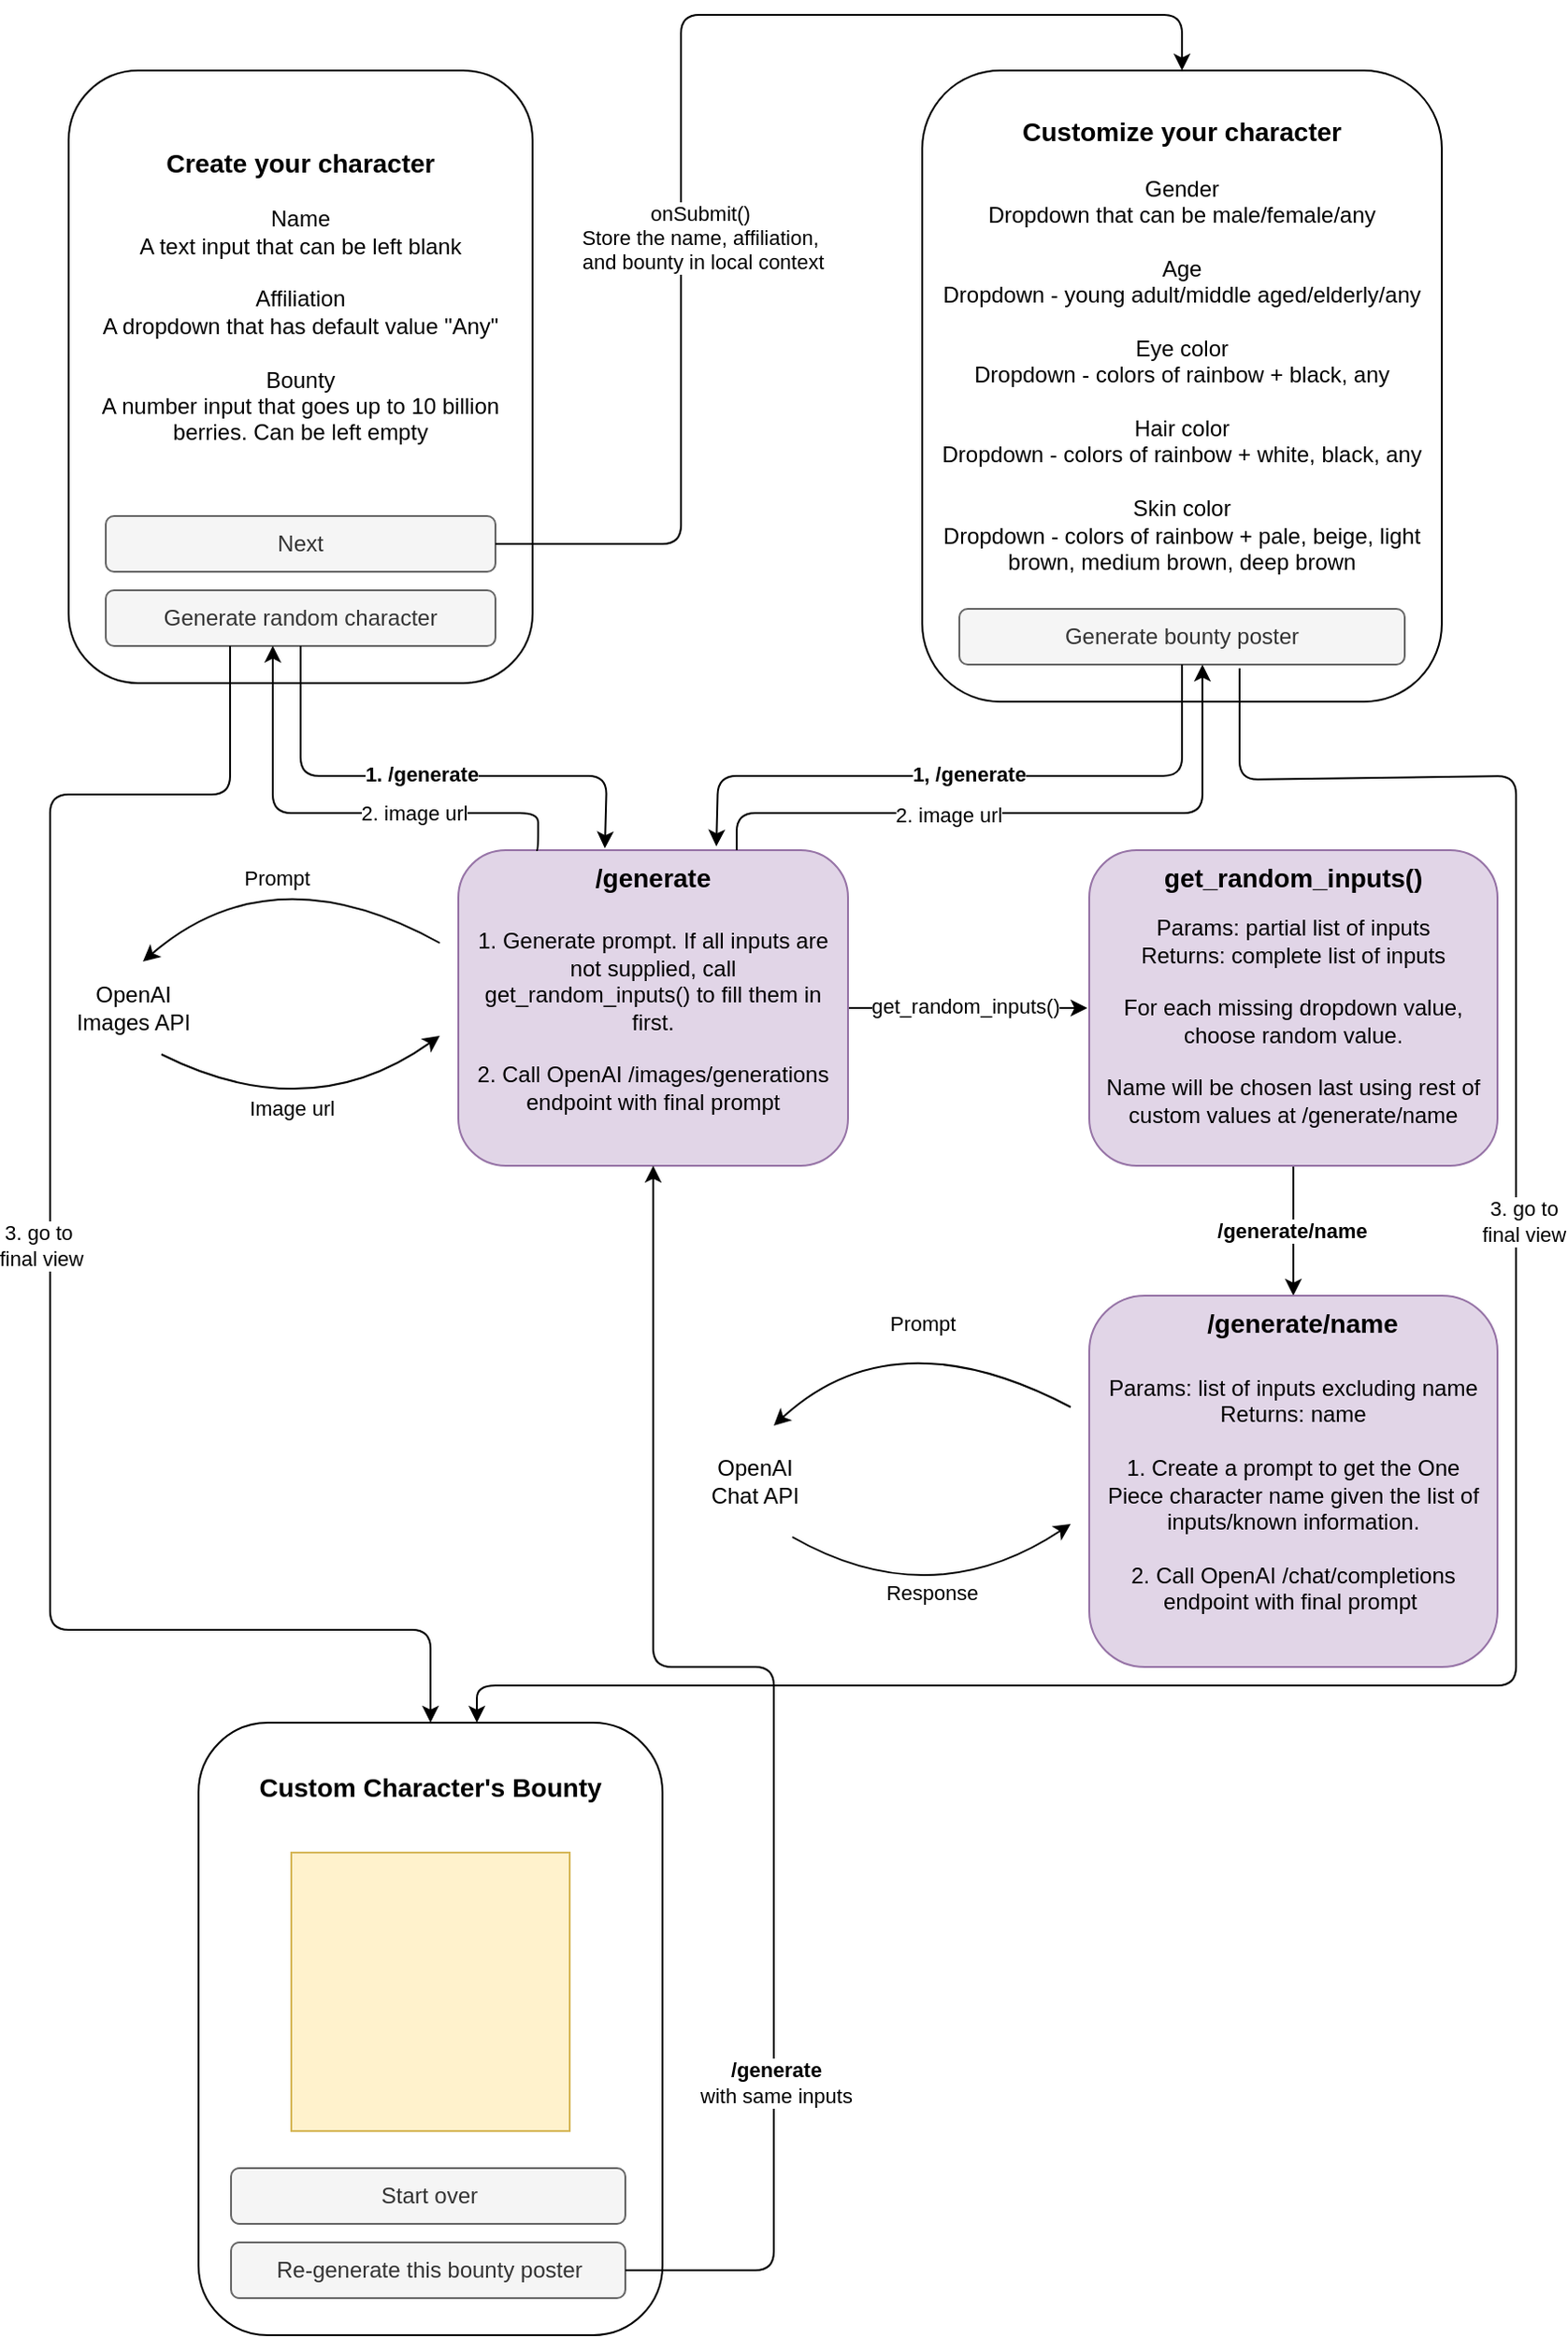 <mxfile version="26.0.8">
  <diagram name="Page-1" id="IVX245Gr6l-OIouRtwAm">
    <mxGraphModel dx="1156" dy="1120" grid="1" gridSize="10" guides="1" tooltips="1" connect="1" arrows="1" fold="1" page="1" pageScale="1" pageWidth="850" pageHeight="1100" math="0" shadow="0">
      <root>
        <mxCell id="0" />
        <mxCell id="1" parent="0" />
        <mxCell id="x0_VoWOY0ZmD_UFVMrzw-1" value="&lt;b&gt;&lt;font style=&quot;font-size: 14px;&quot;&gt;Create your character&lt;/font&gt;&lt;/b&gt;&lt;div&gt;&lt;br&gt;&lt;/div&gt;&lt;div&gt;Name&lt;/div&gt;&lt;div&gt;A text input that can be left blank&lt;/div&gt;&lt;div&gt;&lt;br&gt;&lt;/div&gt;&lt;div&gt;Affiliation&lt;/div&gt;&lt;div&gt;A dropdown that has default value &quot;Any&quot;&lt;/div&gt;&lt;div&gt;&lt;br&gt;&lt;/div&gt;&lt;div&gt;Bounty&lt;/div&gt;&lt;div&gt;A number input that goes up to 10 billion berries. Can be left empty&lt;/div&gt;&lt;div&gt;&lt;br&gt;&lt;/div&gt;&lt;div&gt;&lt;br&gt;&lt;/div&gt;&lt;div&gt;&lt;br&gt;&lt;/div&gt;&lt;div&gt;&lt;br&gt;&lt;/div&gt;&lt;div&gt;&lt;br&gt;&lt;/div&gt;&lt;div&gt;&lt;br&gt;&lt;/div&gt;" style="rounded=1;whiteSpace=wrap;html=1;labelPosition=center;verticalLabelPosition=middle;align=center;verticalAlign=middle;spacing=2;labelBorderColor=none;" vertex="1" parent="1">
          <mxGeometry x="40" y="90" width="250" height="330" as="geometry" />
        </mxCell>
        <mxCell id="x0_VoWOY0ZmD_UFVMrzw-2" value="Generate random character" style="rounded=1;whiteSpace=wrap;html=1;fillColor=#f5f5f5;strokeColor=#666666;fontColor=#333333;" vertex="1" parent="1">
          <mxGeometry x="60" y="370" width="210" height="30" as="geometry" />
        </mxCell>
        <mxCell id="x0_VoWOY0ZmD_UFVMrzw-3" value="Next" style="rounded=1;whiteSpace=wrap;html=1;fillColor=#f5f5f5;fontColor=#333333;strokeColor=#666666;" vertex="1" parent="1">
          <mxGeometry x="60" y="330" width="210" height="30" as="geometry" />
        </mxCell>
        <mxCell id="x0_VoWOY0ZmD_UFVMrzw-4" value="" style="endArrow=classic;html=1;rounded=1;curved=0;entryX=0.376;entryY=-0.006;entryDx=0;entryDy=0;entryPerimeter=0;" edge="1" parent="1" target="x0_VoWOY0ZmD_UFVMrzw-6">
          <mxGeometry width="50" height="50" relative="1" as="geometry">
            <mxPoint x="165" y="400" as="sourcePoint" />
            <mxPoint x="380" y="480" as="targetPoint" />
            <Array as="points">
              <mxPoint x="165" y="470" />
              <mxPoint x="330" y="470" />
            </Array>
          </mxGeometry>
        </mxCell>
        <mxCell id="x0_VoWOY0ZmD_UFVMrzw-5" value="1. /generate" style="edgeLabel;html=1;align=center;verticalAlign=middle;resizable=0;points=[];fontStyle=1" vertex="1" connectable="0" parent="x0_VoWOY0ZmD_UFVMrzw-4">
          <mxGeometry x="-0.017" y="1" relative="1" as="geometry">
            <mxPoint as="offset" />
          </mxGeometry>
        </mxCell>
        <mxCell id="x0_VoWOY0ZmD_UFVMrzw-23" value="" style="edgeStyle=orthogonalEdgeStyle;rounded=0;orthogonalLoop=1;jettySize=auto;html=1;" edge="1" parent="1" source="x0_VoWOY0ZmD_UFVMrzw-6">
          <mxGeometry relative="1" as="geometry">
            <mxPoint x="589" y="595" as="targetPoint" />
            <Array as="points">
              <mxPoint x="589" y="595" />
            </Array>
          </mxGeometry>
        </mxCell>
        <mxCell id="x0_VoWOY0ZmD_UFVMrzw-24" value="get_random_inputs()" style="edgeLabel;html=1;align=center;verticalAlign=middle;resizable=0;points=[];fontStyle=0" vertex="1" connectable="0" parent="x0_VoWOY0ZmD_UFVMrzw-23">
          <mxGeometry x="-0.024" y="1" relative="1" as="geometry">
            <mxPoint as="offset" />
          </mxGeometry>
        </mxCell>
        <mxCell id="x0_VoWOY0ZmD_UFVMrzw-6" value="&lt;div&gt;&lt;br&gt;&lt;/div&gt;1. Generate prompt. If all inputs are not supplied, call get_random_inputs() to fill them in first.&lt;div&gt;&lt;br&gt;&lt;div&gt;2. Call OpenAI /images/generations endpoint with final prompt&lt;/div&gt;&lt;/div&gt;" style="rounded=1;whiteSpace=wrap;html=1;fillColor=#e1d5e7;strokeColor=#9673a6;spacingLeft=4;spacingRight=4;" vertex="1" parent="1">
          <mxGeometry x="250" y="510" width="210" height="170" as="geometry" />
        </mxCell>
        <mxCell id="x0_VoWOY0ZmD_UFVMrzw-9" value="" style="endArrow=classic;html=1;rounded=0;curved=1;" edge="1" parent="1">
          <mxGeometry width="50" height="50" relative="1" as="geometry">
            <mxPoint x="240" y="560" as="sourcePoint" />
            <mxPoint x="80" y="570" as="targetPoint" />
            <Array as="points">
              <mxPoint x="150" y="510" />
            </Array>
          </mxGeometry>
        </mxCell>
        <mxCell id="x0_VoWOY0ZmD_UFVMrzw-15" value="Prompt" style="edgeLabel;html=1;align=center;verticalAlign=middle;resizable=0;points=[];" vertex="1" connectable="0" parent="x0_VoWOY0ZmD_UFVMrzw-9">
          <mxGeometry x="0.158" y="15" relative="1" as="geometry">
            <mxPoint y="-3" as="offset" />
          </mxGeometry>
        </mxCell>
        <mxCell id="x0_VoWOY0ZmD_UFVMrzw-10" value="" style="endArrow=classic;html=1;rounded=0;curved=1;" edge="1" parent="1">
          <mxGeometry width="50" height="50" relative="1" as="geometry">
            <mxPoint x="90" y="620" as="sourcePoint" />
            <mxPoint x="240" y="610" as="targetPoint" />
            <Array as="points">
              <mxPoint x="170" y="660" />
            </Array>
          </mxGeometry>
        </mxCell>
        <mxCell id="x0_VoWOY0ZmD_UFVMrzw-14" value="Image url" style="edgeLabel;html=1;align=center;verticalAlign=middle;resizable=0;points=[];" vertex="1" connectable="0" parent="x0_VoWOY0ZmD_UFVMrzw-10">
          <mxGeometry x="0.048" y="12" relative="1" as="geometry">
            <mxPoint x="-5" as="offset" />
          </mxGeometry>
        </mxCell>
        <mxCell id="x0_VoWOY0ZmD_UFVMrzw-12" value="OpenAI Images API" style="text;html=1;align=center;verticalAlign=middle;whiteSpace=wrap;rounded=0;" vertex="1" parent="1">
          <mxGeometry x="40" y="580" width="70" height="30" as="geometry" />
        </mxCell>
        <mxCell id="x0_VoWOY0ZmD_UFVMrzw-16" value="" style="endArrow=classic;html=1;rounded=1;exitX=1;exitY=0.5;exitDx=0;exitDy=0;entryX=0.5;entryY=0;entryDx=0;entryDy=0;curved=0;" edge="1" parent="1" source="x0_VoWOY0ZmD_UFVMrzw-3" target="x0_VoWOY0ZmD_UFVMrzw-18">
          <mxGeometry width="50" height="50" relative="1" as="geometry">
            <mxPoint x="400" y="620" as="sourcePoint" />
            <mxPoint x="490" y="350" as="targetPoint" />
            <Array as="points">
              <mxPoint x="370" y="345" />
              <mxPoint x="370" y="60" />
              <mxPoint x="640" y="60" />
            </Array>
          </mxGeometry>
        </mxCell>
        <mxCell id="x0_VoWOY0ZmD_UFVMrzw-17" value="onSubmit()&lt;div&gt;Store the name, affiliation,&lt;/div&gt;&lt;div&gt;&amp;nbsp;and bounty in local context&lt;/div&gt;" style="edgeLabel;html=1;align=center;verticalAlign=middle;resizable=0;points=[];" vertex="1" connectable="0" parent="x0_VoWOY0ZmD_UFVMrzw-16">
          <mxGeometry x="-0.123" y="2" relative="1" as="geometry">
            <mxPoint x="12" y="35" as="offset" />
          </mxGeometry>
        </mxCell>
        <mxCell id="x0_VoWOY0ZmD_UFVMrzw-18" value="&lt;b&gt;&lt;font style=&quot;font-size: 14px;&quot;&gt;Customize your character&lt;/font&gt;&lt;/b&gt;&lt;div&gt;&lt;br&gt;&lt;/div&gt;&lt;div&gt;Gender&lt;/div&gt;&lt;div&gt;Dropdown that can be male/female/any&lt;/div&gt;&lt;div&gt;&lt;br&gt;&lt;/div&gt;&lt;div&gt;Age&lt;/div&gt;&lt;div&gt;Dropdown - young adult/middle aged/elderly/any&lt;/div&gt;&lt;div&gt;&lt;br&gt;&lt;/div&gt;&lt;div&gt;&lt;span style=&quot;background-color: transparent; color: light-dark(rgb(0, 0, 0), rgb(255, 255, 255));&quot;&gt;Eye color&lt;/span&gt;&lt;/div&gt;&lt;div&gt;&lt;span style=&quot;background-color: transparent; color: light-dark(rgb(0, 0, 0), rgb(255, 255, 255));&quot;&gt;Dropdown - colors of rainbow + black, any&lt;/span&gt;&lt;/div&gt;&lt;div&gt;&lt;span style=&quot;background-color: transparent; color: light-dark(rgb(0, 0, 0), rgb(255, 255, 255));&quot;&gt;&lt;br&gt;&lt;/span&gt;&lt;/div&gt;&lt;div&gt;&lt;span style=&quot;background-color: transparent; color: light-dark(rgb(0, 0, 0), rgb(255, 255, 255));&quot;&gt;Hair color&lt;/span&gt;&lt;/div&gt;&lt;div&gt;&lt;span style=&quot;background-color: transparent; color: light-dark(rgb(0, 0, 0), rgb(255, 255, 255));&quot;&gt;Dropdown - colors of rainbow + white, black, any&lt;/span&gt;&lt;/div&gt;&lt;div&gt;&lt;span style=&quot;background-color: transparent; color: light-dark(rgb(0, 0, 0), rgb(255, 255, 255));&quot;&gt;&lt;br&gt;&lt;/span&gt;&lt;/div&gt;&lt;div&gt;&lt;span style=&quot;background-color: transparent; color: light-dark(rgb(0, 0, 0), rgb(255, 255, 255));&quot;&gt;Skin color&lt;/span&gt;&lt;/div&gt;&lt;div&gt;&lt;span style=&quot;background-color: transparent; color: light-dark(rgb(0, 0, 0), rgb(255, 255, 255));&quot;&gt;Dropdown - colors of rainbow + pale, beige, light brown, medium brown, deep brown&lt;/span&gt;&lt;/div&gt;&lt;div&gt;&lt;span style=&quot;background-color: transparent; color: light-dark(rgb(0, 0, 0), rgb(255, 255, 255));&quot;&gt;&lt;br&gt;&lt;/span&gt;&lt;/div&gt;&lt;div&gt;&lt;span style=&quot;background-color: transparent; color: light-dark(rgb(0, 0, 0), rgb(255, 255, 255));&quot;&gt;&lt;br&gt;&lt;/span&gt;&lt;/div&gt;&lt;div&gt;&lt;span style=&quot;background-color: transparent; color: light-dark(rgb(0, 0, 0), rgb(255, 255, 255));&quot;&gt;&lt;br&gt;&lt;/span&gt;&lt;/div&gt;" style="rounded=1;whiteSpace=wrap;html=1;labelPosition=center;verticalLabelPosition=middle;align=center;verticalAlign=middle;spacing=2;labelBorderColor=none;" vertex="1" parent="1">
          <mxGeometry x="500" y="90" width="280" height="340" as="geometry" />
        </mxCell>
        <mxCell id="x0_VoWOY0ZmD_UFVMrzw-19" value="Generate bounty poster" style="rounded=1;whiteSpace=wrap;html=1;fillColor=#f5f5f5;strokeColor=#666666;fontColor=#333333;" vertex="1" parent="1">
          <mxGeometry x="520" y="380" width="240" height="30" as="geometry" />
        </mxCell>
        <mxCell id="x0_VoWOY0ZmD_UFVMrzw-20" value="" style="endArrow=classic;html=1;rounded=1;exitX=0.5;exitY=1;exitDx=0;exitDy=0;curved=0;entryX=0.662;entryY=-0.012;entryDx=0;entryDy=0;entryPerimeter=0;" edge="1" parent="1" source="x0_VoWOY0ZmD_UFVMrzw-19" target="x0_VoWOY0ZmD_UFVMrzw-6">
          <mxGeometry width="50" height="50" relative="1" as="geometry">
            <mxPoint x="400" y="620" as="sourcePoint" />
            <mxPoint x="420" y="490" as="targetPoint" />
            <Array as="points">
              <mxPoint x="640" y="470" />
              <mxPoint x="390" y="470" />
            </Array>
          </mxGeometry>
        </mxCell>
        <mxCell id="x0_VoWOY0ZmD_UFVMrzw-21" value="1, /generate" style="edgeLabel;html=1;align=center;verticalAlign=middle;resizable=0;points=[];fontStyle=1" vertex="1" connectable="0" parent="x0_VoWOY0ZmD_UFVMrzw-20">
          <mxGeometry x="0.003" y="-1" relative="1" as="geometry">
            <mxPoint x="-1" as="offset" />
          </mxGeometry>
        </mxCell>
        <mxCell id="x0_VoWOY0ZmD_UFVMrzw-26" value="" style="edgeStyle=orthogonalEdgeStyle;rounded=0;orthogonalLoop=1;jettySize=auto;html=1;" edge="1" parent="1" source="x0_VoWOY0ZmD_UFVMrzw-22" target="x0_VoWOY0ZmD_UFVMrzw-25">
          <mxGeometry relative="1" as="geometry" />
        </mxCell>
        <mxCell id="x0_VoWOY0ZmD_UFVMrzw-27" value="&lt;b&gt;/generate/name&lt;/b&gt;" style="edgeLabel;html=1;align=center;verticalAlign=middle;resizable=0;points=[];" vertex="1" connectable="0" parent="x0_VoWOY0ZmD_UFVMrzw-26">
          <mxGeometry x="-0.014" y="-1" relative="1" as="geometry">
            <mxPoint as="offset" />
          </mxGeometry>
        </mxCell>
        <mxCell id="x0_VoWOY0ZmD_UFVMrzw-22" value="&lt;div&gt;&lt;br&gt;&lt;/div&gt;Params: partial list of inputs&lt;div&gt;&lt;span style=&quot;background-color: transparent; color: light-dark(rgb(0, 0, 0), rgb(255, 255, 255));&quot;&gt;Returns: complete list of inputs&lt;/span&gt;&lt;/div&gt;&lt;div&gt;&lt;span style=&quot;background-color: transparent; color: light-dark(rgb(0, 0, 0), rgb(255, 255, 255));&quot;&gt;&lt;br&gt;&lt;/span&gt;&lt;/div&gt;&lt;div&gt;&lt;span style=&quot;background-color: transparent; color: light-dark(rgb(0, 0, 0), rgb(255, 255, 255));&quot;&gt;For each missing dropdown value, choose random value.&lt;/span&gt;&lt;/div&gt;&lt;div&gt;&lt;span style=&quot;background-color: transparent; color: light-dark(rgb(0, 0, 0), rgb(255, 255, 255));&quot;&gt;&lt;br&gt;&lt;/span&gt;&lt;/div&gt;&lt;div&gt;&lt;span style=&quot;background-color: transparent; color: light-dark(rgb(0, 0, 0), rgb(255, 255, 255));&quot;&gt;Name will be chosen last using rest of custom values at /generate/name&lt;/span&gt;&lt;/div&gt;" style="whiteSpace=wrap;html=1;rounded=1;fillColor=#e1d5e7;strokeColor=#9673a6;" vertex="1" parent="1">
          <mxGeometry x="590" y="510" width="220" height="170" as="geometry" />
        </mxCell>
        <mxCell id="x0_VoWOY0ZmD_UFVMrzw-25" value="&lt;div&gt;&lt;br&gt;&lt;/div&gt;Params: list of inputs excluding name&lt;div&gt;Returns: name&lt;/div&gt;&lt;div&gt;&lt;br&gt;&lt;/div&gt;&lt;div&gt;1. Create a prompt to get the One Piece character name given the list of inputs/known information.&lt;/div&gt;&lt;div&gt;&lt;br&gt;&lt;/div&gt;&lt;div&gt;2. Call OpenAI /chat/completions endpoint with final prompt&amp;nbsp;&lt;/div&gt;" style="whiteSpace=wrap;html=1;fillColor=#e1d5e7;strokeColor=#9673a6;rounded=1;spacingLeft=4;spacingRight=4;" vertex="1" parent="1">
          <mxGeometry x="590" y="750" width="220" height="200" as="geometry" />
        </mxCell>
        <mxCell id="x0_VoWOY0ZmD_UFVMrzw-33" value="OpenAI&lt;div&gt;Chat API&lt;/div&gt;" style="text;html=1;align=center;verticalAlign=middle;whiteSpace=wrap;rounded=0;" vertex="1" parent="1">
          <mxGeometry x="380" y="835" width="60" height="30" as="geometry" />
        </mxCell>
        <mxCell id="x0_VoWOY0ZmD_UFVMrzw-34" value="" style="endArrow=classic;html=1;rounded=0;curved=1;" edge="1" parent="1">
          <mxGeometry width="50" height="50" relative="1" as="geometry">
            <mxPoint x="580" y="810" as="sourcePoint" />
            <mxPoint x="420" y="820" as="targetPoint" />
            <Array as="points">
              <mxPoint x="485" y="760" />
            </Array>
          </mxGeometry>
        </mxCell>
        <mxCell id="x0_VoWOY0ZmD_UFVMrzw-35" value="Prompt" style="edgeLabel;html=1;align=center;verticalAlign=middle;resizable=0;points=[];" vertex="1" connectable="0" parent="x0_VoWOY0ZmD_UFVMrzw-34">
          <mxGeometry x="0.158" y="15" relative="1" as="geometry">
            <mxPoint x="9" y="-10" as="offset" />
          </mxGeometry>
        </mxCell>
        <mxCell id="x0_VoWOY0ZmD_UFVMrzw-36" value="" style="endArrow=classic;html=1;rounded=0;curved=1;" edge="1" parent="1">
          <mxGeometry width="50" height="50" relative="1" as="geometry">
            <mxPoint x="430" y="880" as="sourcePoint" />
            <mxPoint x="580" y="873" as="targetPoint" />
            <Array as="points">
              <mxPoint x="505" y="922.73" />
            </Array>
          </mxGeometry>
        </mxCell>
        <mxCell id="x0_VoWOY0ZmD_UFVMrzw-37" value="Response" style="edgeLabel;html=1;align=center;verticalAlign=middle;resizable=0;points=[];" vertex="1" connectable="0" parent="x0_VoWOY0ZmD_UFVMrzw-36">
          <mxGeometry x="0.048" y="12" relative="1" as="geometry">
            <mxPoint x="1" as="offset" />
          </mxGeometry>
        </mxCell>
        <mxCell id="x0_VoWOY0ZmD_UFVMrzw-39" style="edgeStyle=orthogonalEdgeStyle;rounded=0;orthogonalLoop=1;jettySize=auto;html=1;exitX=0.5;exitY=1;exitDx=0;exitDy=0;" edge="1" parent="1" source="x0_VoWOY0ZmD_UFVMrzw-6" target="x0_VoWOY0ZmD_UFVMrzw-6">
          <mxGeometry relative="1" as="geometry" />
        </mxCell>
        <mxCell id="x0_VoWOY0ZmD_UFVMrzw-40" value="/generate" style="text;html=1;align=center;verticalAlign=middle;whiteSpace=wrap;rounded=0;fontStyle=1;fontSize=14;" vertex="1" parent="1">
          <mxGeometry x="310" y="510" width="90" height="30" as="geometry" />
        </mxCell>
        <mxCell id="x0_VoWOY0ZmD_UFVMrzw-41" value="get_random_inputs()" style="text;html=1;align=center;verticalAlign=middle;whiteSpace=wrap;rounded=0;fontStyle=1;fontSize=14;" vertex="1" parent="1">
          <mxGeometry x="655" y="510" width="90" height="30" as="geometry" />
        </mxCell>
        <mxCell id="x0_VoWOY0ZmD_UFVMrzw-42" value="/generate/name" style="text;html=1;align=center;verticalAlign=middle;whiteSpace=wrap;rounded=0;fontStyle=1;fontSize=14;" vertex="1" parent="1">
          <mxGeometry x="660" y="750" width="90" height="30" as="geometry" />
        </mxCell>
        <mxCell id="x0_VoWOY0ZmD_UFVMrzw-43" value="&lt;div&gt;&lt;br&gt;&lt;/div&gt;" style="rounded=1;whiteSpace=wrap;html=1;labelPosition=center;verticalLabelPosition=middle;align=center;verticalAlign=middle;spacing=2;labelBorderColor=none;" vertex="1" parent="1">
          <mxGeometry x="110" y="980" width="250" height="330" as="geometry" />
        </mxCell>
        <mxCell id="x0_VoWOY0ZmD_UFVMrzw-44" style="edgeStyle=orthogonalEdgeStyle;rounded=1;orthogonalLoop=1;jettySize=auto;html=1;entryX=0.48;entryY=0.939;entryDx=0;entryDy=0;entryPerimeter=0;exitX=0.2;exitY=0;exitDx=0;exitDy=0;curved=0;exitPerimeter=0;" edge="1" parent="1" source="x0_VoWOY0ZmD_UFVMrzw-6">
          <mxGeometry relative="1" as="geometry">
            <mxPoint x="292.5" y="500" as="sourcePoint" />
            <mxPoint x="150" y="399.87" as="targetPoint" />
            <Array as="points">
              <mxPoint x="293" y="510" />
              <mxPoint x="293" y="490" />
              <mxPoint x="150" y="490" />
            </Array>
          </mxGeometry>
        </mxCell>
        <mxCell id="x0_VoWOY0ZmD_UFVMrzw-45" value="2. image url" style="edgeLabel;html=1;align=center;verticalAlign=middle;resizable=0;points=[];" vertex="1" connectable="0" parent="x0_VoWOY0ZmD_UFVMrzw-44">
          <mxGeometry x="-0.295" y="2" relative="1" as="geometry">
            <mxPoint x="1" y="-2" as="offset" />
          </mxGeometry>
        </mxCell>
        <mxCell id="x0_VoWOY0ZmD_UFVMrzw-48" value="" style="endArrow=classic;html=1;rounded=1;exitX=1;exitY=0;exitDx=0;exitDy=0;curved=0;" edge="1" parent="1" source="x0_VoWOY0ZmD_UFVMrzw-40">
          <mxGeometry width="50" height="50" relative="1" as="geometry">
            <mxPoint x="400" y="500" as="sourcePoint" />
            <mxPoint x="651" y="410" as="targetPoint" />
            <Array as="points">
              <mxPoint x="400" y="490" />
              <mxPoint x="651" y="490" />
            </Array>
          </mxGeometry>
        </mxCell>
        <mxCell id="x0_VoWOY0ZmD_UFVMrzw-50" value="2. image url" style="edgeLabel;html=1;align=center;verticalAlign=middle;resizable=0;points=[];" vertex="1" connectable="0" parent="x0_VoWOY0ZmD_UFVMrzw-48">
          <mxGeometry x="-0.249" y="-1" relative="1" as="geometry">
            <mxPoint x="2" as="offset" />
          </mxGeometry>
        </mxCell>
        <mxCell id="x0_VoWOY0ZmD_UFVMrzw-51" value="" style="endArrow=classic;html=1;rounded=1;exitX=0.319;exitY=1;exitDx=0;exitDy=0;exitPerimeter=0;curved=0;" edge="1" parent="1" source="x0_VoWOY0ZmD_UFVMrzw-2">
          <mxGeometry width="50" height="50" relative="1" as="geometry">
            <mxPoint x="190" y="580" as="sourcePoint" />
            <mxPoint x="235" y="980" as="targetPoint" />
            <Array as="points">
              <mxPoint x="127" y="480" />
              <mxPoint x="30" y="480" />
              <mxPoint x="30" y="930" />
              <mxPoint x="235" y="930" />
            </Array>
          </mxGeometry>
        </mxCell>
        <mxCell id="x0_VoWOY0ZmD_UFVMrzw-60" value="3. go to&amp;nbsp;&lt;div&gt;final view&lt;/div&gt;" style="edgeLabel;html=1;align=center;verticalAlign=middle;resizable=0;points=[];" vertex="1" connectable="0" parent="x0_VoWOY0ZmD_UFVMrzw-51">
          <mxGeometry x="-0.048" y="-5" relative="1" as="geometry">
            <mxPoint as="offset" />
          </mxGeometry>
        </mxCell>
        <mxCell id="x0_VoWOY0ZmD_UFVMrzw-53" value="" style="whiteSpace=wrap;html=1;aspect=fixed;fillColor=#fff2cc;strokeColor=#d6b656;" vertex="1" parent="1">
          <mxGeometry x="160" y="1050" width="150" height="150" as="geometry" />
        </mxCell>
        <mxCell id="x0_VoWOY0ZmD_UFVMrzw-54" value="&lt;b&gt;Custom Character&#39;s Bounty&lt;/b&gt;" style="text;html=1;align=center;verticalAlign=middle;whiteSpace=wrap;rounded=0;fontSize=14;" vertex="1" parent="1">
          <mxGeometry x="130" y="1000" width="210" height="30" as="geometry" />
        </mxCell>
        <mxCell id="x0_VoWOY0ZmD_UFVMrzw-55" value="Re-generate this bounty poster" style="rounded=1;whiteSpace=wrap;html=1;fillColor=#f5f5f5;fontColor=#333333;strokeColor=#666666;" vertex="1" parent="1">
          <mxGeometry x="127.5" y="1260" width="212.5" height="30" as="geometry" />
        </mxCell>
        <mxCell id="x0_VoWOY0ZmD_UFVMrzw-56" value="Start over" style="rounded=1;whiteSpace=wrap;html=1;fillColor=#f5f5f5;fontColor=#333333;strokeColor=#666666;" vertex="1" parent="1">
          <mxGeometry x="127.5" y="1220" width="212.5" height="30" as="geometry" />
        </mxCell>
        <mxCell id="x0_VoWOY0ZmD_UFVMrzw-57" value="" style="endArrow=classic;html=1;rounded=1;entryX=0.5;entryY=1;entryDx=0;entryDy=0;curved=0;exitX=1;exitY=0.5;exitDx=0;exitDy=0;" edge="1" parent="1" source="x0_VoWOY0ZmD_UFVMrzw-55" target="x0_VoWOY0ZmD_UFVMrzw-6">
          <mxGeometry width="50" height="50" relative="1" as="geometry">
            <mxPoint x="560" y="1290" as="sourcePoint" />
            <mxPoint x="360" y="870" as="targetPoint" />
            <Array as="points">
              <mxPoint x="420" y="1275" />
              <mxPoint x="420" y="950" />
              <mxPoint x="355" y="950" />
            </Array>
          </mxGeometry>
        </mxCell>
        <mxCell id="x0_VoWOY0ZmD_UFVMrzw-58" value="&lt;b&gt;/generate&lt;/b&gt;&lt;div&gt;with same inputs&lt;/div&gt;" style="edgeLabel;html=1;align=center;verticalAlign=middle;resizable=0;points=[];" vertex="1" connectable="0" parent="x0_VoWOY0ZmD_UFVMrzw-57">
          <mxGeometry x="-0.51" y="-1" relative="1" as="geometry">
            <mxPoint as="offset" />
          </mxGeometry>
        </mxCell>
        <mxCell id="x0_VoWOY0ZmD_UFVMrzw-61" value="" style="endArrow=classic;html=1;rounded=1;exitX=0.5;exitY=1;exitDx=0;exitDy=0;curved=0;" edge="1" parent="1">
          <mxGeometry width="50" height="50" relative="1" as="geometry">
            <mxPoint x="671" y="412" as="sourcePoint" />
            <mxPoint x="260" y="980" as="targetPoint" />
            <Array as="points">
              <mxPoint x="671" y="472" />
              <mxPoint x="820" y="470" />
              <mxPoint x="820" y="960" />
              <mxPoint x="260" y="960" />
            </Array>
          </mxGeometry>
        </mxCell>
        <mxCell id="x0_VoWOY0ZmD_UFVMrzw-63" value="3. go to&lt;div&gt;final view&lt;/div&gt;" style="edgeLabel;html=1;align=center;verticalAlign=middle;resizable=0;points=[];" vertex="1" connectable="0" parent="x0_VoWOY0ZmD_UFVMrzw-61">
          <mxGeometry x="-0.306" y="4" relative="1" as="geometry">
            <mxPoint y="5" as="offset" />
          </mxGeometry>
        </mxCell>
      </root>
    </mxGraphModel>
  </diagram>
</mxfile>
